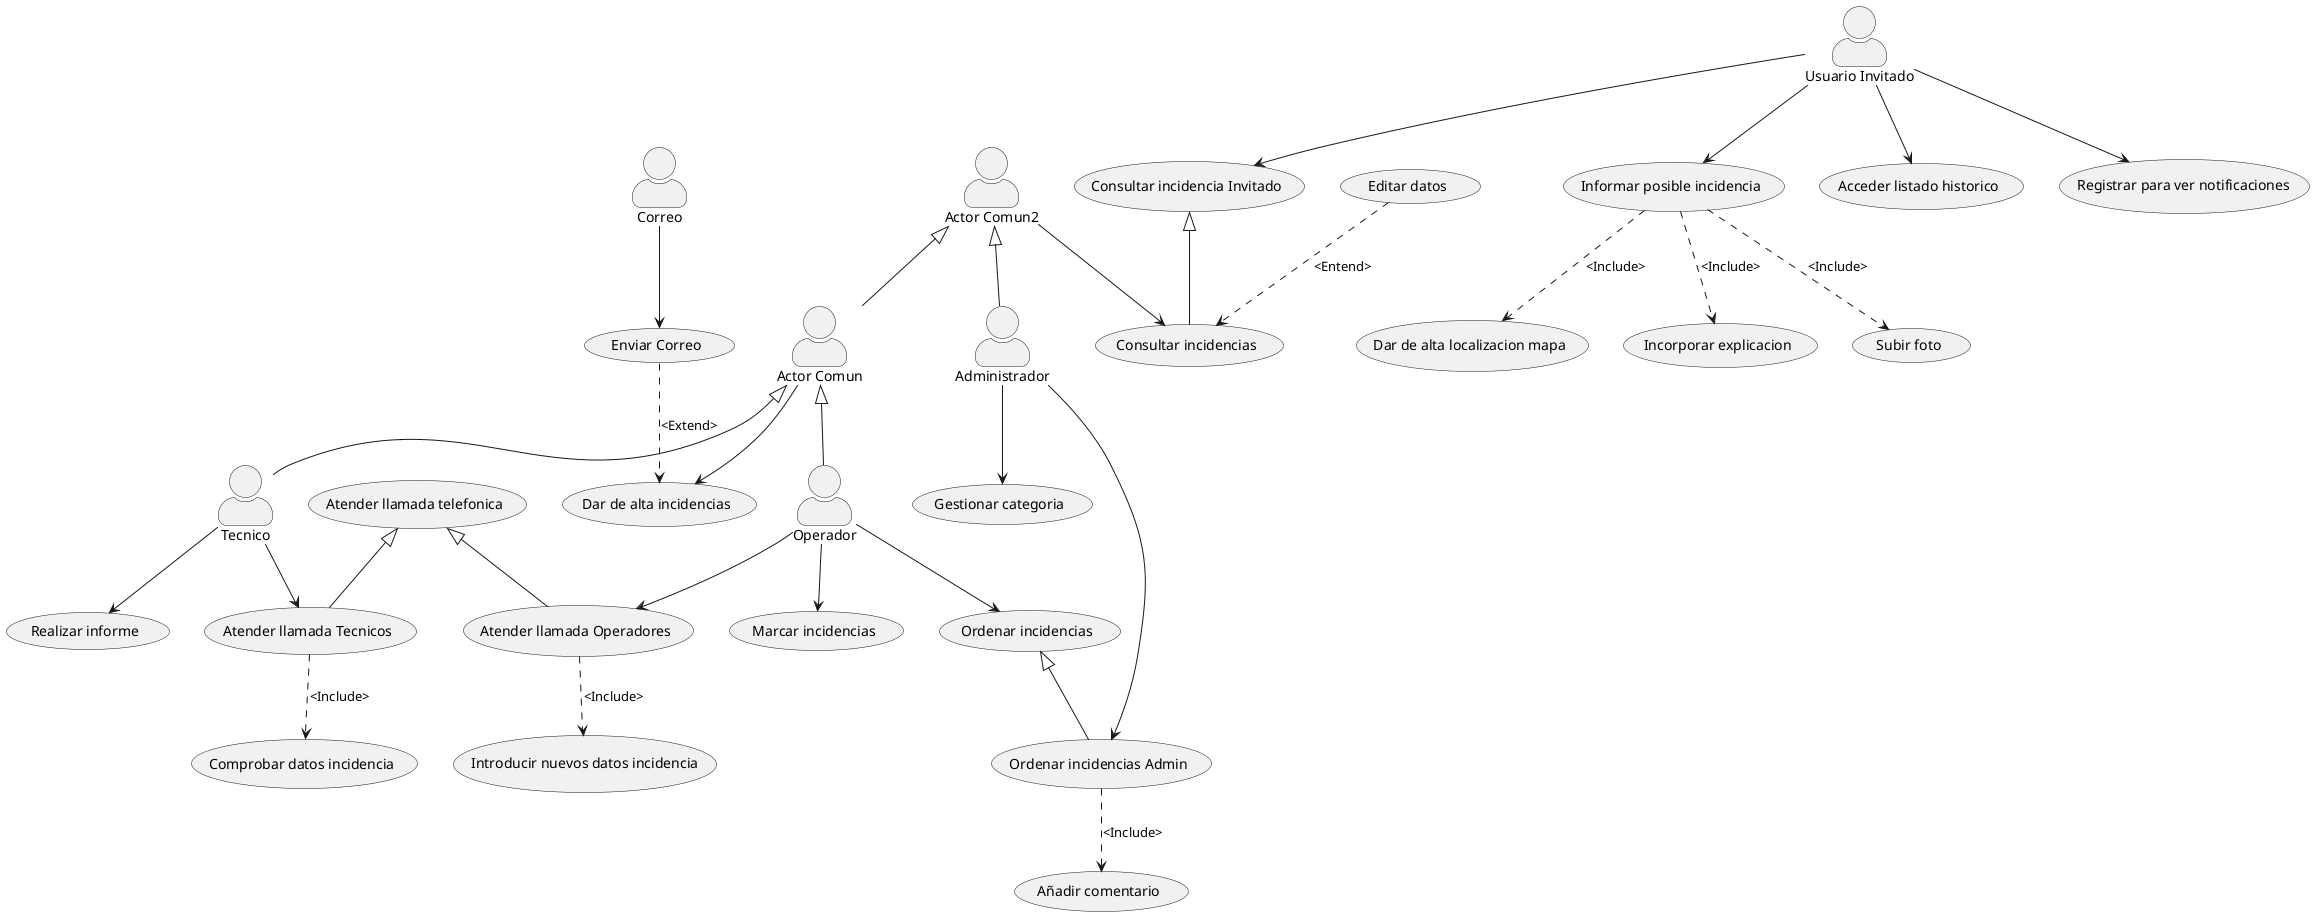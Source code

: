 @startuml

skinparam actorStyle awesome

:Operador: as Op
:Tecnico: as Tec
:Administrador: as Admin
:Actor Comun: as Ac
:Actor Comun2: as Ac2
:Usuario Invitado: as UI
:Correo:

(Enviar Correo) ..> (Dar de alta incidencias) : <Extend>
Correo --> (Enviar Correo)

Ac --> (Dar de alta incidencias)
Ac <|-- Op
Ac <|-- Tec

Tec --> (Realizar informe)

Tec --> (Atender llamada Tecnicos)
Op --> (Atender llamada Operadores)

(Atender llamada telefonica) <|-- (Atender llamada Tecnicos) 
(Atender llamada telefonica) <|-- (Atender llamada Operadores)

(Atender llamada Tecnicos) ..> (Comprobar datos incidencia) : <Include>
(Atender llamada Operadores) ..> (Introducir nuevos datos incidencia) : <Include>

Op --> (Ordenar incidencias) 
Op --> (Marcar incidencias)

UI --> (Informar posible incidencia)
(Informar posible incidencia) ..> (Dar de alta localizacion mapa) : <Include>
(Informar posible incidencia) ..> (Incorporar explicacion) : <Include>
(Informar posible incidencia) ..> (Subir foto) : <Include>
UI --> (Acceder listado historico)
UI --> (Registrar para ver notificaciones)
UI --> (Consultar incidencia Invitado)
Ac2 --> (Consultar incidencias)
(Consultar incidencia Invitado) <|-- (Consultar incidencias)
(Editar datos) ..> (Consultar incidencias) : <Entend>
Ac2 <|-- Ac
Ac2 <|-- Admin

Admin --> (Gestionar categoria)
Admin --> (Ordenar incidencias Admin)

(Ordenar incidencias) <|-- (Ordenar incidencias Admin) 
(Ordenar incidencias Admin) ..> (Añadir comentario) : <Include>
